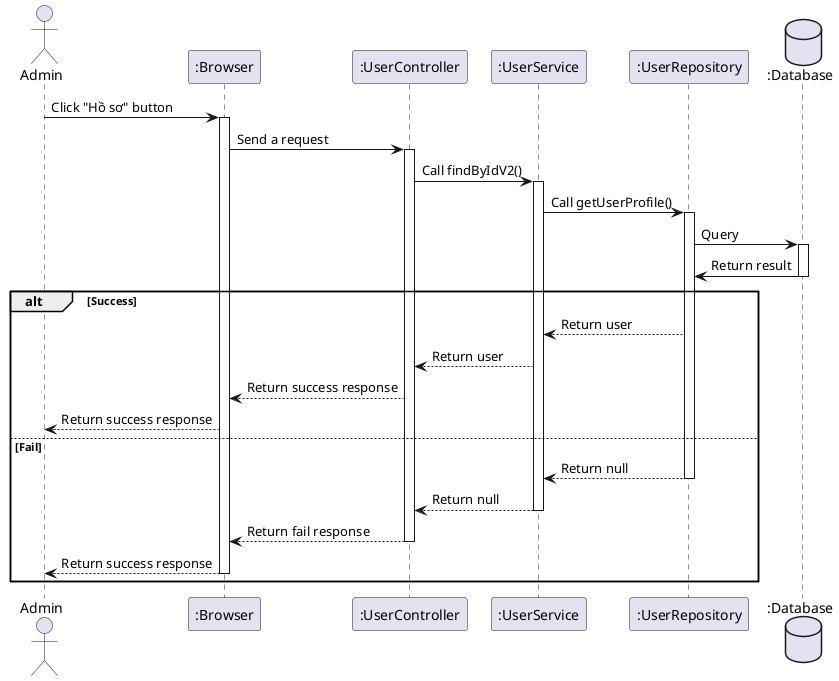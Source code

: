 @startuml

actor Admin as user

participant ":Browser" as a
participant ":UserController" as b
participant ":UserService" as c
participant ":UserRepository" as d
database ":Database" as e

user -> a++: Click "Hồ sơ" button
a -> b++: Send a request
b -> c++: Call findByIdV2()
c -> d++: Call getUserProfile()
d -> e++: Query
e -> d--: Return result
alt Success
    d --> c: Return user
    c --> b: Return user
    b --> a: Return success response
    a --> user: Return success response
else Fail 
    d --> c--: Return null
    c --> b--: Return null
    b --> a--: Return fail response
     a --> user--: Return success response
end 
@enduml